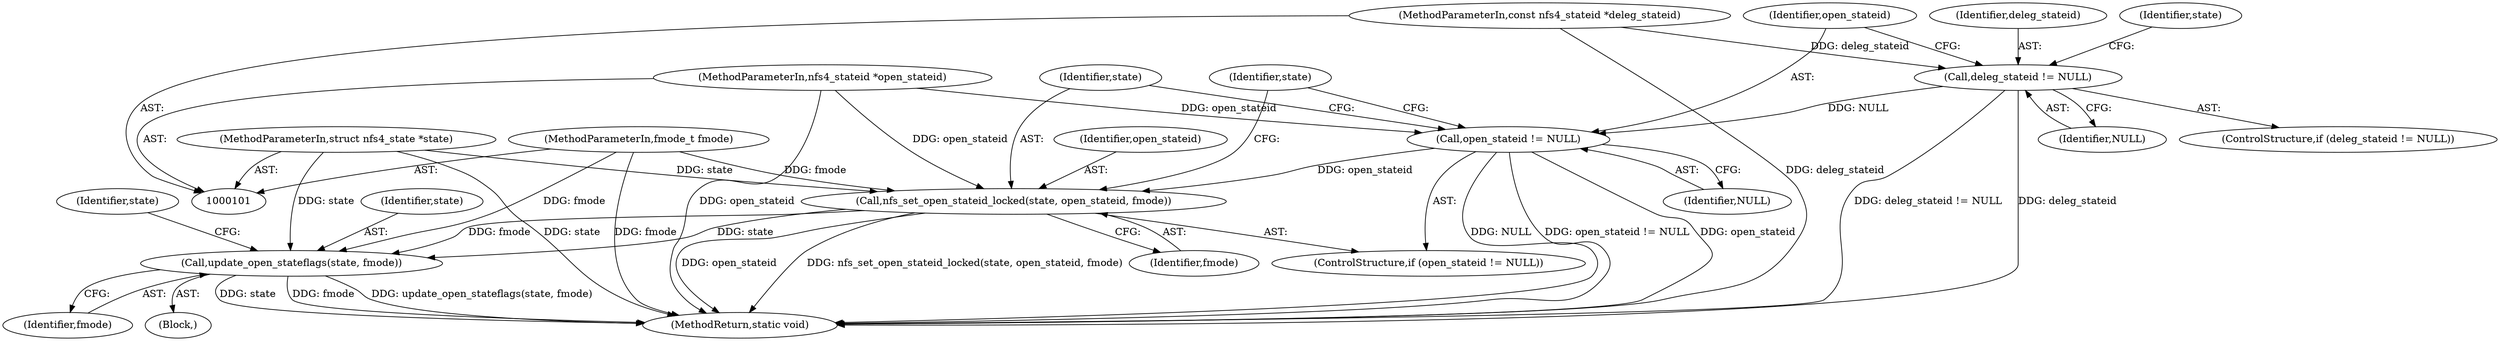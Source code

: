 digraph "0_linux_dc0b027dfadfcb8a5504f7d8052754bf8d501ab9_0@API" {
"1000158" [label="(Call,update_open_stateflags(state, fmode))"];
"1000142" [label="(Call,nfs_set_open_stateid_locked(state, open_stateid, fmode))"];
"1000102" [label="(MethodParameterIn,struct nfs4_state *state)"];
"1000139" [label="(Call,open_stateid != NULL)"];
"1000103" [label="(MethodParameterIn,nfs4_stateid *open_stateid)"];
"1000113" [label="(Call,deleg_stateid != NULL)"];
"1000104" [label="(MethodParameterIn,const nfs4_stateid *deleg_stateid)"];
"1000105" [label="(MethodParameterIn,fmode_t fmode)"];
"1000112" [label="(ControlStructure,if (deleg_stateid != NULL))"];
"1000158" [label="(Call,update_open_stateflags(state, fmode))"];
"1000144" [label="(Identifier,open_stateid)"];
"1000114" [label="(Identifier,deleg_stateid)"];
"1000159" [label="(Identifier,state)"];
"1000138" [label="(ControlStructure,if (open_stateid != NULL))"];
"1000142" [label="(Call,nfs_set_open_stateid_locked(state, open_stateid, fmode))"];
"1000105" [label="(MethodParameterIn,fmode_t fmode)"];
"1000113" [label="(Call,deleg_stateid != NULL)"];
"1000102" [label="(MethodParameterIn,struct nfs4_state *state)"];
"1000115" [label="(Identifier,NULL)"];
"1000140" [label="(Identifier,open_stateid)"];
"1000165" [label="(Identifier,state)"];
"1000141" [label="(Identifier,NULL)"];
"1000104" [label="(MethodParameterIn,const nfs4_stateid *deleg_stateid)"];
"1000120" [label="(Identifier,state)"];
"1000143" [label="(Identifier,state)"];
"1000139" [label="(Call,open_stateid != NULL)"];
"1000106" [label="(Block,)"];
"1000145" [label="(Identifier,fmode)"];
"1000160" [label="(Identifier,fmode)"];
"1000103" [label="(MethodParameterIn,nfs4_stateid *open_stateid)"];
"1000149" [label="(Identifier,state)"];
"1000168" [label="(MethodReturn,static void)"];
"1000158" -> "1000106"  [label="AST: "];
"1000158" -> "1000160"  [label="CFG: "];
"1000159" -> "1000158"  [label="AST: "];
"1000160" -> "1000158"  [label="AST: "];
"1000165" -> "1000158"  [label="CFG: "];
"1000158" -> "1000168"  [label="DDG: state"];
"1000158" -> "1000168"  [label="DDG: fmode"];
"1000158" -> "1000168"  [label="DDG: update_open_stateflags(state, fmode)"];
"1000142" -> "1000158"  [label="DDG: state"];
"1000142" -> "1000158"  [label="DDG: fmode"];
"1000102" -> "1000158"  [label="DDG: state"];
"1000105" -> "1000158"  [label="DDG: fmode"];
"1000142" -> "1000138"  [label="AST: "];
"1000142" -> "1000145"  [label="CFG: "];
"1000143" -> "1000142"  [label="AST: "];
"1000144" -> "1000142"  [label="AST: "];
"1000145" -> "1000142"  [label="AST: "];
"1000149" -> "1000142"  [label="CFG: "];
"1000142" -> "1000168"  [label="DDG: nfs_set_open_stateid_locked(state, open_stateid, fmode)"];
"1000142" -> "1000168"  [label="DDG: open_stateid"];
"1000102" -> "1000142"  [label="DDG: state"];
"1000139" -> "1000142"  [label="DDG: open_stateid"];
"1000103" -> "1000142"  [label="DDG: open_stateid"];
"1000105" -> "1000142"  [label="DDG: fmode"];
"1000102" -> "1000101"  [label="AST: "];
"1000102" -> "1000168"  [label="DDG: state"];
"1000139" -> "1000138"  [label="AST: "];
"1000139" -> "1000141"  [label="CFG: "];
"1000140" -> "1000139"  [label="AST: "];
"1000141" -> "1000139"  [label="AST: "];
"1000143" -> "1000139"  [label="CFG: "];
"1000149" -> "1000139"  [label="CFG: "];
"1000139" -> "1000168"  [label="DDG: open_stateid"];
"1000139" -> "1000168"  [label="DDG: NULL"];
"1000139" -> "1000168"  [label="DDG: open_stateid != NULL"];
"1000103" -> "1000139"  [label="DDG: open_stateid"];
"1000113" -> "1000139"  [label="DDG: NULL"];
"1000103" -> "1000101"  [label="AST: "];
"1000103" -> "1000168"  [label="DDG: open_stateid"];
"1000113" -> "1000112"  [label="AST: "];
"1000113" -> "1000115"  [label="CFG: "];
"1000114" -> "1000113"  [label="AST: "];
"1000115" -> "1000113"  [label="AST: "];
"1000120" -> "1000113"  [label="CFG: "];
"1000140" -> "1000113"  [label="CFG: "];
"1000113" -> "1000168"  [label="DDG: deleg_stateid != NULL"];
"1000113" -> "1000168"  [label="DDG: deleg_stateid"];
"1000104" -> "1000113"  [label="DDG: deleg_stateid"];
"1000104" -> "1000101"  [label="AST: "];
"1000104" -> "1000168"  [label="DDG: deleg_stateid"];
"1000105" -> "1000101"  [label="AST: "];
"1000105" -> "1000168"  [label="DDG: fmode"];
}
